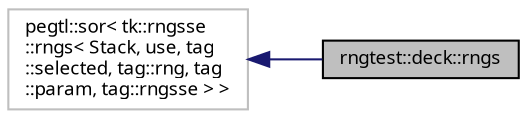 digraph "rngtest::deck::rngs"
{
 // INTERACTIVE_SVG=YES
  bgcolor="transparent";
  edge [fontname="sans-serif",fontsize="9",labelfontname="sans-serif",labelfontsize="9"];
  node [fontname="sans-serif",fontsize="9",shape=record];
  rankdir="LR";
  Node1 [label="rngtest::deck::rngs",height=0.2,width=0.4,color="black", fillcolor="grey75", style="filled", fontcolor="black"];
  Node2 -> Node1 [dir="back",color="midnightblue",fontsize="9",style="solid",fontname="sans-serif"];
  Node2 [label="pegtl::sor\< tk::rngsse\l::rngs\< Stack, use, tag\l::selected, tag::rng, tag\l::param, tag::rngsse \> \>",height=0.2,width=0.4,color="grey75"];
}
